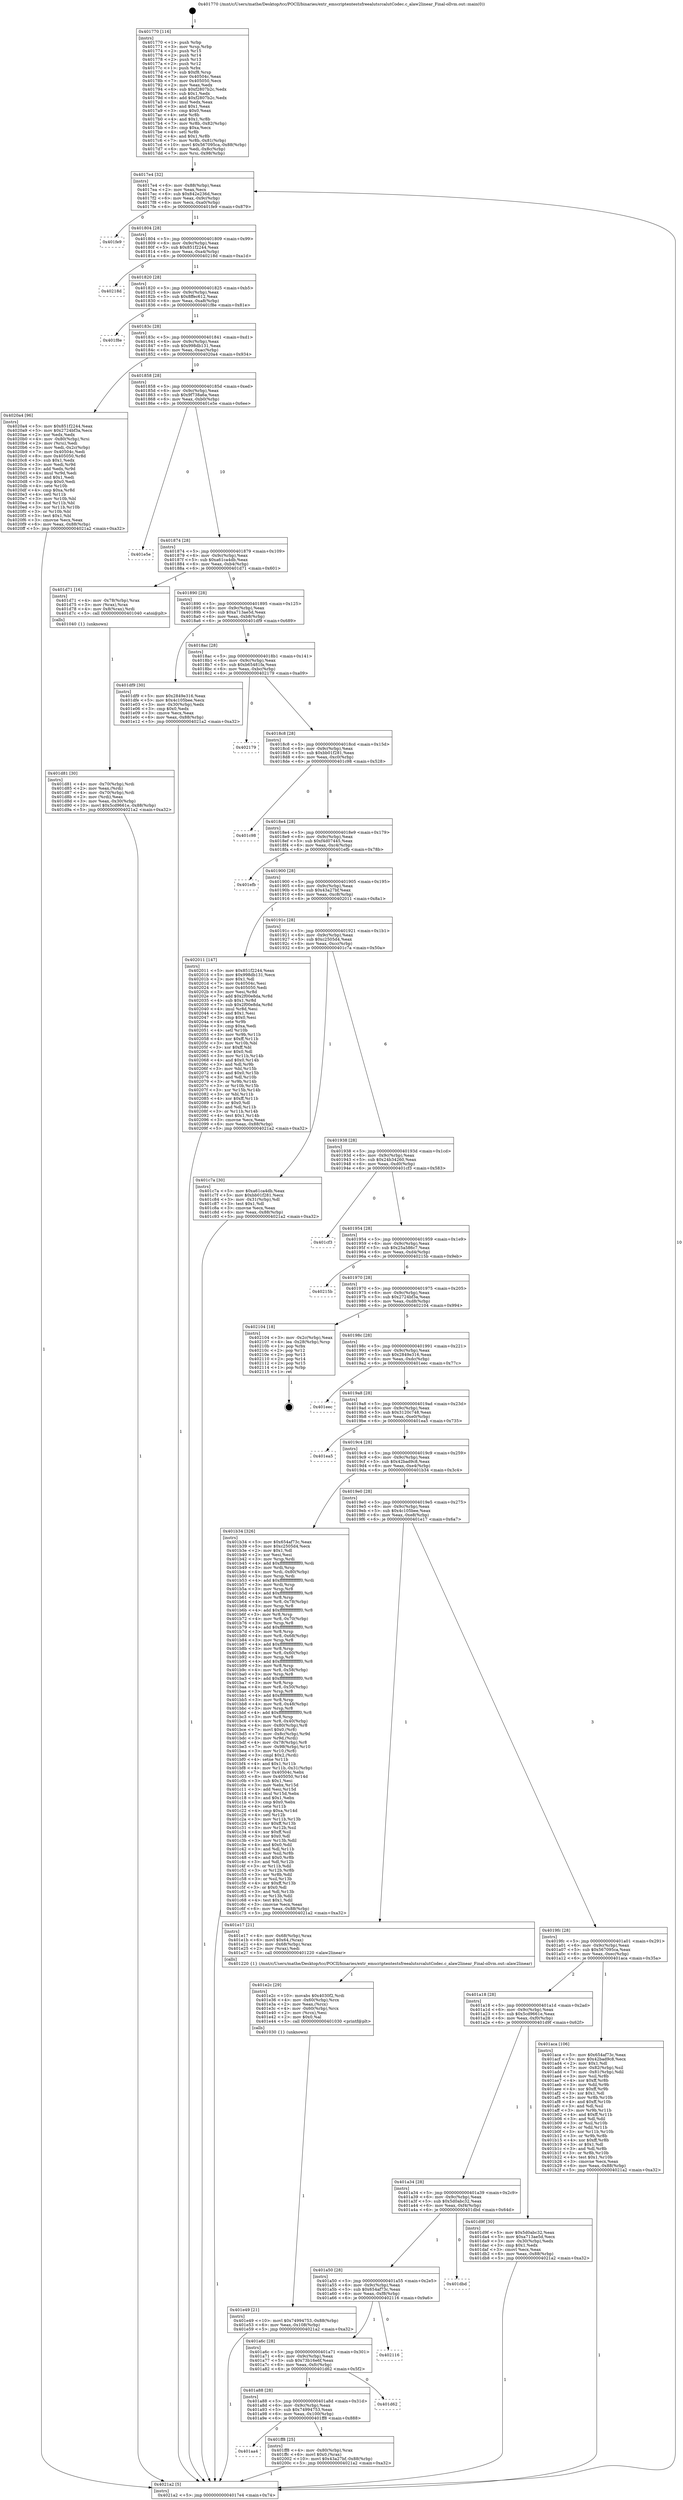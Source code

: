 digraph "0x401770" {
  label = "0x401770 (/mnt/c/Users/mathe/Desktop/tcc/POCII/binaries/extr_emscriptentestsfreealutsrcalutCodec.c_alaw2linear_Final-ollvm.out::main(0))"
  labelloc = "t"
  node[shape=record]

  Entry [label="",width=0.3,height=0.3,shape=circle,fillcolor=black,style=filled]
  "0x4017e4" [label="{
     0x4017e4 [32]\l
     | [instrs]\l
     &nbsp;&nbsp;0x4017e4 \<+6\>: mov -0x88(%rbp),%eax\l
     &nbsp;&nbsp;0x4017ea \<+2\>: mov %eax,%ecx\l
     &nbsp;&nbsp;0x4017ec \<+6\>: sub $0x842e236d,%ecx\l
     &nbsp;&nbsp;0x4017f2 \<+6\>: mov %eax,-0x9c(%rbp)\l
     &nbsp;&nbsp;0x4017f8 \<+6\>: mov %ecx,-0xa0(%rbp)\l
     &nbsp;&nbsp;0x4017fe \<+6\>: je 0000000000401fe9 \<main+0x879\>\l
  }"]
  "0x401fe9" [label="{
     0x401fe9\l
  }", style=dashed]
  "0x401804" [label="{
     0x401804 [28]\l
     | [instrs]\l
     &nbsp;&nbsp;0x401804 \<+5\>: jmp 0000000000401809 \<main+0x99\>\l
     &nbsp;&nbsp;0x401809 \<+6\>: mov -0x9c(%rbp),%eax\l
     &nbsp;&nbsp;0x40180f \<+5\>: sub $0x851f2244,%eax\l
     &nbsp;&nbsp;0x401814 \<+6\>: mov %eax,-0xa4(%rbp)\l
     &nbsp;&nbsp;0x40181a \<+6\>: je 000000000040218d \<main+0xa1d\>\l
  }"]
  Exit [label="",width=0.3,height=0.3,shape=circle,fillcolor=black,style=filled,peripheries=2]
  "0x40218d" [label="{
     0x40218d\l
  }", style=dashed]
  "0x401820" [label="{
     0x401820 [28]\l
     | [instrs]\l
     &nbsp;&nbsp;0x401820 \<+5\>: jmp 0000000000401825 \<main+0xb5\>\l
     &nbsp;&nbsp;0x401825 \<+6\>: mov -0x9c(%rbp),%eax\l
     &nbsp;&nbsp;0x40182b \<+5\>: sub $0x8ffec612,%eax\l
     &nbsp;&nbsp;0x401830 \<+6\>: mov %eax,-0xa8(%rbp)\l
     &nbsp;&nbsp;0x401836 \<+6\>: je 0000000000401f8e \<main+0x81e\>\l
  }"]
  "0x401aa4" [label="{
     0x401aa4\l
  }", style=dashed]
  "0x401f8e" [label="{
     0x401f8e\l
  }", style=dashed]
  "0x40183c" [label="{
     0x40183c [28]\l
     | [instrs]\l
     &nbsp;&nbsp;0x40183c \<+5\>: jmp 0000000000401841 \<main+0xd1\>\l
     &nbsp;&nbsp;0x401841 \<+6\>: mov -0x9c(%rbp),%eax\l
     &nbsp;&nbsp;0x401847 \<+5\>: sub $0x998db131,%eax\l
     &nbsp;&nbsp;0x40184c \<+6\>: mov %eax,-0xac(%rbp)\l
     &nbsp;&nbsp;0x401852 \<+6\>: je 00000000004020a4 \<main+0x934\>\l
  }"]
  "0x401ff8" [label="{
     0x401ff8 [25]\l
     | [instrs]\l
     &nbsp;&nbsp;0x401ff8 \<+4\>: mov -0x80(%rbp),%rax\l
     &nbsp;&nbsp;0x401ffc \<+6\>: movl $0x0,(%rax)\l
     &nbsp;&nbsp;0x402002 \<+10\>: movl $0x43a27bf,-0x88(%rbp)\l
     &nbsp;&nbsp;0x40200c \<+5\>: jmp 00000000004021a2 \<main+0xa32\>\l
  }"]
  "0x4020a4" [label="{
     0x4020a4 [96]\l
     | [instrs]\l
     &nbsp;&nbsp;0x4020a4 \<+5\>: mov $0x851f2244,%eax\l
     &nbsp;&nbsp;0x4020a9 \<+5\>: mov $0x2724bf3a,%ecx\l
     &nbsp;&nbsp;0x4020ae \<+2\>: xor %edx,%edx\l
     &nbsp;&nbsp;0x4020b0 \<+4\>: mov -0x80(%rbp),%rsi\l
     &nbsp;&nbsp;0x4020b4 \<+2\>: mov (%rsi),%edi\l
     &nbsp;&nbsp;0x4020b6 \<+3\>: mov %edi,-0x2c(%rbp)\l
     &nbsp;&nbsp;0x4020b9 \<+7\>: mov 0x40504c,%edi\l
     &nbsp;&nbsp;0x4020c0 \<+8\>: mov 0x405050,%r8d\l
     &nbsp;&nbsp;0x4020c8 \<+3\>: sub $0x1,%edx\l
     &nbsp;&nbsp;0x4020cb \<+3\>: mov %edi,%r9d\l
     &nbsp;&nbsp;0x4020ce \<+3\>: add %edx,%r9d\l
     &nbsp;&nbsp;0x4020d1 \<+4\>: imul %r9d,%edi\l
     &nbsp;&nbsp;0x4020d5 \<+3\>: and $0x1,%edi\l
     &nbsp;&nbsp;0x4020d8 \<+3\>: cmp $0x0,%edi\l
     &nbsp;&nbsp;0x4020db \<+4\>: sete %r10b\l
     &nbsp;&nbsp;0x4020df \<+4\>: cmp $0xa,%r8d\l
     &nbsp;&nbsp;0x4020e3 \<+4\>: setl %r11b\l
     &nbsp;&nbsp;0x4020e7 \<+3\>: mov %r10b,%bl\l
     &nbsp;&nbsp;0x4020ea \<+3\>: and %r11b,%bl\l
     &nbsp;&nbsp;0x4020ed \<+3\>: xor %r11b,%r10b\l
     &nbsp;&nbsp;0x4020f0 \<+3\>: or %r10b,%bl\l
     &nbsp;&nbsp;0x4020f3 \<+3\>: test $0x1,%bl\l
     &nbsp;&nbsp;0x4020f6 \<+3\>: cmovne %ecx,%eax\l
     &nbsp;&nbsp;0x4020f9 \<+6\>: mov %eax,-0x88(%rbp)\l
     &nbsp;&nbsp;0x4020ff \<+5\>: jmp 00000000004021a2 \<main+0xa32\>\l
  }"]
  "0x401858" [label="{
     0x401858 [28]\l
     | [instrs]\l
     &nbsp;&nbsp;0x401858 \<+5\>: jmp 000000000040185d \<main+0xed\>\l
     &nbsp;&nbsp;0x40185d \<+6\>: mov -0x9c(%rbp),%eax\l
     &nbsp;&nbsp;0x401863 \<+5\>: sub $0x9f738a6a,%eax\l
     &nbsp;&nbsp;0x401868 \<+6\>: mov %eax,-0xb0(%rbp)\l
     &nbsp;&nbsp;0x40186e \<+6\>: je 0000000000401e5e \<main+0x6ee\>\l
  }"]
  "0x401a88" [label="{
     0x401a88 [28]\l
     | [instrs]\l
     &nbsp;&nbsp;0x401a88 \<+5\>: jmp 0000000000401a8d \<main+0x31d\>\l
     &nbsp;&nbsp;0x401a8d \<+6\>: mov -0x9c(%rbp),%eax\l
     &nbsp;&nbsp;0x401a93 \<+5\>: sub $0x74994753,%eax\l
     &nbsp;&nbsp;0x401a98 \<+6\>: mov %eax,-0x100(%rbp)\l
     &nbsp;&nbsp;0x401a9e \<+6\>: je 0000000000401ff8 \<main+0x888\>\l
  }"]
  "0x401e5e" [label="{
     0x401e5e\l
  }", style=dashed]
  "0x401874" [label="{
     0x401874 [28]\l
     | [instrs]\l
     &nbsp;&nbsp;0x401874 \<+5\>: jmp 0000000000401879 \<main+0x109\>\l
     &nbsp;&nbsp;0x401879 \<+6\>: mov -0x9c(%rbp),%eax\l
     &nbsp;&nbsp;0x40187f \<+5\>: sub $0xa61ca4db,%eax\l
     &nbsp;&nbsp;0x401884 \<+6\>: mov %eax,-0xb4(%rbp)\l
     &nbsp;&nbsp;0x40188a \<+6\>: je 0000000000401d71 \<main+0x601\>\l
  }"]
  "0x401d62" [label="{
     0x401d62\l
  }", style=dashed]
  "0x401d71" [label="{
     0x401d71 [16]\l
     | [instrs]\l
     &nbsp;&nbsp;0x401d71 \<+4\>: mov -0x78(%rbp),%rax\l
     &nbsp;&nbsp;0x401d75 \<+3\>: mov (%rax),%rax\l
     &nbsp;&nbsp;0x401d78 \<+4\>: mov 0x8(%rax),%rdi\l
     &nbsp;&nbsp;0x401d7c \<+5\>: call 0000000000401040 \<atoi@plt\>\l
     | [calls]\l
     &nbsp;&nbsp;0x401040 \{1\} (unknown)\l
  }"]
  "0x401890" [label="{
     0x401890 [28]\l
     | [instrs]\l
     &nbsp;&nbsp;0x401890 \<+5\>: jmp 0000000000401895 \<main+0x125\>\l
     &nbsp;&nbsp;0x401895 \<+6\>: mov -0x9c(%rbp),%eax\l
     &nbsp;&nbsp;0x40189b \<+5\>: sub $0xa713ae5d,%eax\l
     &nbsp;&nbsp;0x4018a0 \<+6\>: mov %eax,-0xb8(%rbp)\l
     &nbsp;&nbsp;0x4018a6 \<+6\>: je 0000000000401df9 \<main+0x689\>\l
  }"]
  "0x401a6c" [label="{
     0x401a6c [28]\l
     | [instrs]\l
     &nbsp;&nbsp;0x401a6c \<+5\>: jmp 0000000000401a71 \<main+0x301\>\l
     &nbsp;&nbsp;0x401a71 \<+6\>: mov -0x9c(%rbp),%eax\l
     &nbsp;&nbsp;0x401a77 \<+5\>: sub $0x73b16e6f,%eax\l
     &nbsp;&nbsp;0x401a7c \<+6\>: mov %eax,-0xfc(%rbp)\l
     &nbsp;&nbsp;0x401a82 \<+6\>: je 0000000000401d62 \<main+0x5f2\>\l
  }"]
  "0x401df9" [label="{
     0x401df9 [30]\l
     | [instrs]\l
     &nbsp;&nbsp;0x401df9 \<+5\>: mov $0x2849e316,%eax\l
     &nbsp;&nbsp;0x401dfe \<+5\>: mov $0x4c105bee,%ecx\l
     &nbsp;&nbsp;0x401e03 \<+3\>: mov -0x30(%rbp),%edx\l
     &nbsp;&nbsp;0x401e06 \<+3\>: cmp $0x0,%edx\l
     &nbsp;&nbsp;0x401e09 \<+3\>: cmove %ecx,%eax\l
     &nbsp;&nbsp;0x401e0c \<+6\>: mov %eax,-0x88(%rbp)\l
     &nbsp;&nbsp;0x401e12 \<+5\>: jmp 00000000004021a2 \<main+0xa32\>\l
  }"]
  "0x4018ac" [label="{
     0x4018ac [28]\l
     | [instrs]\l
     &nbsp;&nbsp;0x4018ac \<+5\>: jmp 00000000004018b1 \<main+0x141\>\l
     &nbsp;&nbsp;0x4018b1 \<+6\>: mov -0x9c(%rbp),%eax\l
     &nbsp;&nbsp;0x4018b7 \<+5\>: sub $0xb65481fa,%eax\l
     &nbsp;&nbsp;0x4018bc \<+6\>: mov %eax,-0xbc(%rbp)\l
     &nbsp;&nbsp;0x4018c2 \<+6\>: je 0000000000402179 \<main+0xa09\>\l
  }"]
  "0x402116" [label="{
     0x402116\l
  }", style=dashed]
  "0x402179" [label="{
     0x402179\l
  }", style=dashed]
  "0x4018c8" [label="{
     0x4018c8 [28]\l
     | [instrs]\l
     &nbsp;&nbsp;0x4018c8 \<+5\>: jmp 00000000004018cd \<main+0x15d\>\l
     &nbsp;&nbsp;0x4018cd \<+6\>: mov -0x9c(%rbp),%eax\l
     &nbsp;&nbsp;0x4018d3 \<+5\>: sub $0xbb01f281,%eax\l
     &nbsp;&nbsp;0x4018d8 \<+6\>: mov %eax,-0xc0(%rbp)\l
     &nbsp;&nbsp;0x4018de \<+6\>: je 0000000000401c98 \<main+0x528\>\l
  }"]
  "0x401a50" [label="{
     0x401a50 [28]\l
     | [instrs]\l
     &nbsp;&nbsp;0x401a50 \<+5\>: jmp 0000000000401a55 \<main+0x2e5\>\l
     &nbsp;&nbsp;0x401a55 \<+6\>: mov -0x9c(%rbp),%eax\l
     &nbsp;&nbsp;0x401a5b \<+5\>: sub $0x654af73c,%eax\l
     &nbsp;&nbsp;0x401a60 \<+6\>: mov %eax,-0xf8(%rbp)\l
     &nbsp;&nbsp;0x401a66 \<+6\>: je 0000000000402116 \<main+0x9a6\>\l
  }"]
  "0x401c98" [label="{
     0x401c98\l
  }", style=dashed]
  "0x4018e4" [label="{
     0x4018e4 [28]\l
     | [instrs]\l
     &nbsp;&nbsp;0x4018e4 \<+5\>: jmp 00000000004018e9 \<main+0x179\>\l
     &nbsp;&nbsp;0x4018e9 \<+6\>: mov -0x9c(%rbp),%eax\l
     &nbsp;&nbsp;0x4018ef \<+5\>: sub $0xf4d07445,%eax\l
     &nbsp;&nbsp;0x4018f4 \<+6\>: mov %eax,-0xc4(%rbp)\l
     &nbsp;&nbsp;0x4018fa \<+6\>: je 0000000000401efb \<main+0x78b\>\l
  }"]
  "0x401dbd" [label="{
     0x401dbd\l
  }", style=dashed]
  "0x401efb" [label="{
     0x401efb\l
  }", style=dashed]
  "0x401900" [label="{
     0x401900 [28]\l
     | [instrs]\l
     &nbsp;&nbsp;0x401900 \<+5\>: jmp 0000000000401905 \<main+0x195\>\l
     &nbsp;&nbsp;0x401905 \<+6\>: mov -0x9c(%rbp),%eax\l
     &nbsp;&nbsp;0x40190b \<+5\>: sub $0x43a27bf,%eax\l
     &nbsp;&nbsp;0x401910 \<+6\>: mov %eax,-0xc8(%rbp)\l
     &nbsp;&nbsp;0x401916 \<+6\>: je 0000000000402011 \<main+0x8a1\>\l
  }"]
  "0x401e49" [label="{
     0x401e49 [21]\l
     | [instrs]\l
     &nbsp;&nbsp;0x401e49 \<+10\>: movl $0x74994753,-0x88(%rbp)\l
     &nbsp;&nbsp;0x401e53 \<+6\>: mov %eax,-0x108(%rbp)\l
     &nbsp;&nbsp;0x401e59 \<+5\>: jmp 00000000004021a2 \<main+0xa32\>\l
  }"]
  "0x402011" [label="{
     0x402011 [147]\l
     | [instrs]\l
     &nbsp;&nbsp;0x402011 \<+5\>: mov $0x851f2244,%eax\l
     &nbsp;&nbsp;0x402016 \<+5\>: mov $0x998db131,%ecx\l
     &nbsp;&nbsp;0x40201b \<+2\>: mov $0x1,%dl\l
     &nbsp;&nbsp;0x40201d \<+7\>: mov 0x40504c,%esi\l
     &nbsp;&nbsp;0x402024 \<+7\>: mov 0x405050,%edi\l
     &nbsp;&nbsp;0x40202b \<+3\>: mov %esi,%r8d\l
     &nbsp;&nbsp;0x40202e \<+7\>: add $0x2f00e8da,%r8d\l
     &nbsp;&nbsp;0x402035 \<+4\>: sub $0x1,%r8d\l
     &nbsp;&nbsp;0x402039 \<+7\>: sub $0x2f00e8da,%r8d\l
     &nbsp;&nbsp;0x402040 \<+4\>: imul %r8d,%esi\l
     &nbsp;&nbsp;0x402044 \<+3\>: and $0x1,%esi\l
     &nbsp;&nbsp;0x402047 \<+3\>: cmp $0x0,%esi\l
     &nbsp;&nbsp;0x40204a \<+4\>: sete %r9b\l
     &nbsp;&nbsp;0x40204e \<+3\>: cmp $0xa,%edi\l
     &nbsp;&nbsp;0x402051 \<+4\>: setl %r10b\l
     &nbsp;&nbsp;0x402055 \<+3\>: mov %r9b,%r11b\l
     &nbsp;&nbsp;0x402058 \<+4\>: xor $0xff,%r11b\l
     &nbsp;&nbsp;0x40205c \<+3\>: mov %r10b,%bl\l
     &nbsp;&nbsp;0x40205f \<+3\>: xor $0xff,%bl\l
     &nbsp;&nbsp;0x402062 \<+3\>: xor $0x0,%dl\l
     &nbsp;&nbsp;0x402065 \<+3\>: mov %r11b,%r14b\l
     &nbsp;&nbsp;0x402068 \<+4\>: and $0x0,%r14b\l
     &nbsp;&nbsp;0x40206c \<+3\>: and %dl,%r9b\l
     &nbsp;&nbsp;0x40206f \<+3\>: mov %bl,%r15b\l
     &nbsp;&nbsp;0x402072 \<+4\>: and $0x0,%r15b\l
     &nbsp;&nbsp;0x402076 \<+3\>: and %dl,%r10b\l
     &nbsp;&nbsp;0x402079 \<+3\>: or %r9b,%r14b\l
     &nbsp;&nbsp;0x40207c \<+3\>: or %r10b,%r15b\l
     &nbsp;&nbsp;0x40207f \<+3\>: xor %r15b,%r14b\l
     &nbsp;&nbsp;0x402082 \<+3\>: or %bl,%r11b\l
     &nbsp;&nbsp;0x402085 \<+4\>: xor $0xff,%r11b\l
     &nbsp;&nbsp;0x402089 \<+3\>: or $0x0,%dl\l
     &nbsp;&nbsp;0x40208c \<+3\>: and %dl,%r11b\l
     &nbsp;&nbsp;0x40208f \<+3\>: or %r11b,%r14b\l
     &nbsp;&nbsp;0x402092 \<+4\>: test $0x1,%r14b\l
     &nbsp;&nbsp;0x402096 \<+3\>: cmovne %ecx,%eax\l
     &nbsp;&nbsp;0x402099 \<+6\>: mov %eax,-0x88(%rbp)\l
     &nbsp;&nbsp;0x40209f \<+5\>: jmp 00000000004021a2 \<main+0xa32\>\l
  }"]
  "0x40191c" [label="{
     0x40191c [28]\l
     | [instrs]\l
     &nbsp;&nbsp;0x40191c \<+5\>: jmp 0000000000401921 \<main+0x1b1\>\l
     &nbsp;&nbsp;0x401921 \<+6\>: mov -0x9c(%rbp),%eax\l
     &nbsp;&nbsp;0x401927 \<+5\>: sub $0xc2505d4,%eax\l
     &nbsp;&nbsp;0x40192c \<+6\>: mov %eax,-0xcc(%rbp)\l
     &nbsp;&nbsp;0x401932 \<+6\>: je 0000000000401c7a \<main+0x50a\>\l
  }"]
  "0x401e2c" [label="{
     0x401e2c [29]\l
     | [instrs]\l
     &nbsp;&nbsp;0x401e2c \<+10\>: movabs $0x4030f2,%rdi\l
     &nbsp;&nbsp;0x401e36 \<+4\>: mov -0x60(%rbp),%rcx\l
     &nbsp;&nbsp;0x401e3a \<+2\>: mov %eax,(%rcx)\l
     &nbsp;&nbsp;0x401e3c \<+4\>: mov -0x60(%rbp),%rcx\l
     &nbsp;&nbsp;0x401e40 \<+2\>: mov (%rcx),%esi\l
     &nbsp;&nbsp;0x401e42 \<+2\>: mov $0x0,%al\l
     &nbsp;&nbsp;0x401e44 \<+5\>: call 0000000000401030 \<printf@plt\>\l
     | [calls]\l
     &nbsp;&nbsp;0x401030 \{1\} (unknown)\l
  }"]
  "0x401c7a" [label="{
     0x401c7a [30]\l
     | [instrs]\l
     &nbsp;&nbsp;0x401c7a \<+5\>: mov $0xa61ca4db,%eax\l
     &nbsp;&nbsp;0x401c7f \<+5\>: mov $0xbb01f281,%ecx\l
     &nbsp;&nbsp;0x401c84 \<+3\>: mov -0x31(%rbp),%dl\l
     &nbsp;&nbsp;0x401c87 \<+3\>: test $0x1,%dl\l
     &nbsp;&nbsp;0x401c8a \<+3\>: cmovne %ecx,%eax\l
     &nbsp;&nbsp;0x401c8d \<+6\>: mov %eax,-0x88(%rbp)\l
     &nbsp;&nbsp;0x401c93 \<+5\>: jmp 00000000004021a2 \<main+0xa32\>\l
  }"]
  "0x401938" [label="{
     0x401938 [28]\l
     | [instrs]\l
     &nbsp;&nbsp;0x401938 \<+5\>: jmp 000000000040193d \<main+0x1cd\>\l
     &nbsp;&nbsp;0x40193d \<+6\>: mov -0x9c(%rbp),%eax\l
     &nbsp;&nbsp;0x401943 \<+5\>: sub $0x24b34260,%eax\l
     &nbsp;&nbsp;0x401948 \<+6\>: mov %eax,-0xd0(%rbp)\l
     &nbsp;&nbsp;0x40194e \<+6\>: je 0000000000401cf3 \<main+0x583\>\l
  }"]
  "0x401a34" [label="{
     0x401a34 [28]\l
     | [instrs]\l
     &nbsp;&nbsp;0x401a34 \<+5\>: jmp 0000000000401a39 \<main+0x2c9\>\l
     &nbsp;&nbsp;0x401a39 \<+6\>: mov -0x9c(%rbp),%eax\l
     &nbsp;&nbsp;0x401a3f \<+5\>: sub $0x5d0abc32,%eax\l
     &nbsp;&nbsp;0x401a44 \<+6\>: mov %eax,-0xf4(%rbp)\l
     &nbsp;&nbsp;0x401a4a \<+6\>: je 0000000000401dbd \<main+0x64d\>\l
  }"]
  "0x401cf3" [label="{
     0x401cf3\l
  }", style=dashed]
  "0x401954" [label="{
     0x401954 [28]\l
     | [instrs]\l
     &nbsp;&nbsp;0x401954 \<+5\>: jmp 0000000000401959 \<main+0x1e9\>\l
     &nbsp;&nbsp;0x401959 \<+6\>: mov -0x9c(%rbp),%eax\l
     &nbsp;&nbsp;0x40195f \<+5\>: sub $0x25a586c7,%eax\l
     &nbsp;&nbsp;0x401964 \<+6\>: mov %eax,-0xd4(%rbp)\l
     &nbsp;&nbsp;0x40196a \<+6\>: je 000000000040215b \<main+0x9eb\>\l
  }"]
  "0x401d9f" [label="{
     0x401d9f [30]\l
     | [instrs]\l
     &nbsp;&nbsp;0x401d9f \<+5\>: mov $0x5d0abc32,%eax\l
     &nbsp;&nbsp;0x401da4 \<+5\>: mov $0xa713ae5d,%ecx\l
     &nbsp;&nbsp;0x401da9 \<+3\>: mov -0x30(%rbp),%edx\l
     &nbsp;&nbsp;0x401dac \<+3\>: cmp $0x1,%edx\l
     &nbsp;&nbsp;0x401daf \<+3\>: cmovl %ecx,%eax\l
     &nbsp;&nbsp;0x401db2 \<+6\>: mov %eax,-0x88(%rbp)\l
     &nbsp;&nbsp;0x401db8 \<+5\>: jmp 00000000004021a2 \<main+0xa32\>\l
  }"]
  "0x40215b" [label="{
     0x40215b\l
  }", style=dashed]
  "0x401970" [label="{
     0x401970 [28]\l
     | [instrs]\l
     &nbsp;&nbsp;0x401970 \<+5\>: jmp 0000000000401975 \<main+0x205\>\l
     &nbsp;&nbsp;0x401975 \<+6\>: mov -0x9c(%rbp),%eax\l
     &nbsp;&nbsp;0x40197b \<+5\>: sub $0x2724bf3a,%eax\l
     &nbsp;&nbsp;0x401980 \<+6\>: mov %eax,-0xd8(%rbp)\l
     &nbsp;&nbsp;0x401986 \<+6\>: je 0000000000402104 \<main+0x994\>\l
  }"]
  "0x401d81" [label="{
     0x401d81 [30]\l
     | [instrs]\l
     &nbsp;&nbsp;0x401d81 \<+4\>: mov -0x70(%rbp),%rdi\l
     &nbsp;&nbsp;0x401d85 \<+2\>: mov %eax,(%rdi)\l
     &nbsp;&nbsp;0x401d87 \<+4\>: mov -0x70(%rbp),%rdi\l
     &nbsp;&nbsp;0x401d8b \<+2\>: mov (%rdi),%eax\l
     &nbsp;&nbsp;0x401d8d \<+3\>: mov %eax,-0x30(%rbp)\l
     &nbsp;&nbsp;0x401d90 \<+10\>: movl $0x5cd9661e,-0x88(%rbp)\l
     &nbsp;&nbsp;0x401d9a \<+5\>: jmp 00000000004021a2 \<main+0xa32\>\l
  }"]
  "0x402104" [label="{
     0x402104 [18]\l
     | [instrs]\l
     &nbsp;&nbsp;0x402104 \<+3\>: mov -0x2c(%rbp),%eax\l
     &nbsp;&nbsp;0x402107 \<+4\>: lea -0x28(%rbp),%rsp\l
     &nbsp;&nbsp;0x40210b \<+1\>: pop %rbx\l
     &nbsp;&nbsp;0x40210c \<+2\>: pop %r12\l
     &nbsp;&nbsp;0x40210e \<+2\>: pop %r13\l
     &nbsp;&nbsp;0x402110 \<+2\>: pop %r14\l
     &nbsp;&nbsp;0x402112 \<+2\>: pop %r15\l
     &nbsp;&nbsp;0x402114 \<+1\>: pop %rbp\l
     &nbsp;&nbsp;0x402115 \<+1\>: ret\l
  }"]
  "0x40198c" [label="{
     0x40198c [28]\l
     | [instrs]\l
     &nbsp;&nbsp;0x40198c \<+5\>: jmp 0000000000401991 \<main+0x221\>\l
     &nbsp;&nbsp;0x401991 \<+6\>: mov -0x9c(%rbp),%eax\l
     &nbsp;&nbsp;0x401997 \<+5\>: sub $0x2849e316,%eax\l
     &nbsp;&nbsp;0x40199c \<+6\>: mov %eax,-0xdc(%rbp)\l
     &nbsp;&nbsp;0x4019a2 \<+6\>: je 0000000000401eec \<main+0x77c\>\l
  }"]
  "0x401770" [label="{
     0x401770 [116]\l
     | [instrs]\l
     &nbsp;&nbsp;0x401770 \<+1\>: push %rbp\l
     &nbsp;&nbsp;0x401771 \<+3\>: mov %rsp,%rbp\l
     &nbsp;&nbsp;0x401774 \<+2\>: push %r15\l
     &nbsp;&nbsp;0x401776 \<+2\>: push %r14\l
     &nbsp;&nbsp;0x401778 \<+2\>: push %r13\l
     &nbsp;&nbsp;0x40177a \<+2\>: push %r12\l
     &nbsp;&nbsp;0x40177c \<+1\>: push %rbx\l
     &nbsp;&nbsp;0x40177d \<+7\>: sub $0xf8,%rsp\l
     &nbsp;&nbsp;0x401784 \<+7\>: mov 0x40504c,%eax\l
     &nbsp;&nbsp;0x40178b \<+7\>: mov 0x405050,%ecx\l
     &nbsp;&nbsp;0x401792 \<+2\>: mov %eax,%edx\l
     &nbsp;&nbsp;0x401794 \<+6\>: sub $0xf2807b2c,%edx\l
     &nbsp;&nbsp;0x40179a \<+3\>: sub $0x1,%edx\l
     &nbsp;&nbsp;0x40179d \<+6\>: add $0xf2807b2c,%edx\l
     &nbsp;&nbsp;0x4017a3 \<+3\>: imul %edx,%eax\l
     &nbsp;&nbsp;0x4017a6 \<+3\>: and $0x1,%eax\l
     &nbsp;&nbsp;0x4017a9 \<+3\>: cmp $0x0,%eax\l
     &nbsp;&nbsp;0x4017ac \<+4\>: sete %r8b\l
     &nbsp;&nbsp;0x4017b0 \<+4\>: and $0x1,%r8b\l
     &nbsp;&nbsp;0x4017b4 \<+7\>: mov %r8b,-0x82(%rbp)\l
     &nbsp;&nbsp;0x4017bb \<+3\>: cmp $0xa,%ecx\l
     &nbsp;&nbsp;0x4017be \<+4\>: setl %r8b\l
     &nbsp;&nbsp;0x4017c2 \<+4\>: and $0x1,%r8b\l
     &nbsp;&nbsp;0x4017c6 \<+7\>: mov %r8b,-0x81(%rbp)\l
     &nbsp;&nbsp;0x4017cd \<+10\>: movl $0x567095ca,-0x88(%rbp)\l
     &nbsp;&nbsp;0x4017d7 \<+6\>: mov %edi,-0x8c(%rbp)\l
     &nbsp;&nbsp;0x4017dd \<+7\>: mov %rsi,-0x98(%rbp)\l
  }"]
  "0x401eec" [label="{
     0x401eec\l
  }", style=dashed]
  "0x4019a8" [label="{
     0x4019a8 [28]\l
     | [instrs]\l
     &nbsp;&nbsp;0x4019a8 \<+5\>: jmp 00000000004019ad \<main+0x23d\>\l
     &nbsp;&nbsp;0x4019ad \<+6\>: mov -0x9c(%rbp),%eax\l
     &nbsp;&nbsp;0x4019b3 \<+5\>: sub $0x3120c748,%eax\l
     &nbsp;&nbsp;0x4019b8 \<+6\>: mov %eax,-0xe0(%rbp)\l
     &nbsp;&nbsp;0x4019be \<+6\>: je 0000000000401ea5 \<main+0x735\>\l
  }"]
  "0x4021a2" [label="{
     0x4021a2 [5]\l
     | [instrs]\l
     &nbsp;&nbsp;0x4021a2 \<+5\>: jmp 00000000004017e4 \<main+0x74\>\l
  }"]
  "0x401ea5" [label="{
     0x401ea5\l
  }", style=dashed]
  "0x4019c4" [label="{
     0x4019c4 [28]\l
     | [instrs]\l
     &nbsp;&nbsp;0x4019c4 \<+5\>: jmp 00000000004019c9 \<main+0x259\>\l
     &nbsp;&nbsp;0x4019c9 \<+6\>: mov -0x9c(%rbp),%eax\l
     &nbsp;&nbsp;0x4019cf \<+5\>: sub $0x42bad9c8,%eax\l
     &nbsp;&nbsp;0x4019d4 \<+6\>: mov %eax,-0xe4(%rbp)\l
     &nbsp;&nbsp;0x4019da \<+6\>: je 0000000000401b34 \<main+0x3c4\>\l
  }"]
  "0x401a18" [label="{
     0x401a18 [28]\l
     | [instrs]\l
     &nbsp;&nbsp;0x401a18 \<+5\>: jmp 0000000000401a1d \<main+0x2ad\>\l
     &nbsp;&nbsp;0x401a1d \<+6\>: mov -0x9c(%rbp),%eax\l
     &nbsp;&nbsp;0x401a23 \<+5\>: sub $0x5cd9661e,%eax\l
     &nbsp;&nbsp;0x401a28 \<+6\>: mov %eax,-0xf0(%rbp)\l
     &nbsp;&nbsp;0x401a2e \<+6\>: je 0000000000401d9f \<main+0x62f\>\l
  }"]
  "0x401b34" [label="{
     0x401b34 [326]\l
     | [instrs]\l
     &nbsp;&nbsp;0x401b34 \<+5\>: mov $0x654af73c,%eax\l
     &nbsp;&nbsp;0x401b39 \<+5\>: mov $0xc2505d4,%ecx\l
     &nbsp;&nbsp;0x401b3e \<+2\>: mov $0x1,%dl\l
     &nbsp;&nbsp;0x401b40 \<+2\>: xor %esi,%esi\l
     &nbsp;&nbsp;0x401b42 \<+3\>: mov %rsp,%rdi\l
     &nbsp;&nbsp;0x401b45 \<+4\>: add $0xfffffffffffffff0,%rdi\l
     &nbsp;&nbsp;0x401b49 \<+3\>: mov %rdi,%rsp\l
     &nbsp;&nbsp;0x401b4c \<+4\>: mov %rdi,-0x80(%rbp)\l
     &nbsp;&nbsp;0x401b50 \<+3\>: mov %rsp,%rdi\l
     &nbsp;&nbsp;0x401b53 \<+4\>: add $0xfffffffffffffff0,%rdi\l
     &nbsp;&nbsp;0x401b57 \<+3\>: mov %rdi,%rsp\l
     &nbsp;&nbsp;0x401b5a \<+3\>: mov %rsp,%r8\l
     &nbsp;&nbsp;0x401b5d \<+4\>: add $0xfffffffffffffff0,%r8\l
     &nbsp;&nbsp;0x401b61 \<+3\>: mov %r8,%rsp\l
     &nbsp;&nbsp;0x401b64 \<+4\>: mov %r8,-0x78(%rbp)\l
     &nbsp;&nbsp;0x401b68 \<+3\>: mov %rsp,%r8\l
     &nbsp;&nbsp;0x401b6b \<+4\>: add $0xfffffffffffffff0,%r8\l
     &nbsp;&nbsp;0x401b6f \<+3\>: mov %r8,%rsp\l
     &nbsp;&nbsp;0x401b72 \<+4\>: mov %r8,-0x70(%rbp)\l
     &nbsp;&nbsp;0x401b76 \<+3\>: mov %rsp,%r8\l
     &nbsp;&nbsp;0x401b79 \<+4\>: add $0xfffffffffffffff0,%r8\l
     &nbsp;&nbsp;0x401b7d \<+3\>: mov %r8,%rsp\l
     &nbsp;&nbsp;0x401b80 \<+4\>: mov %r8,-0x68(%rbp)\l
     &nbsp;&nbsp;0x401b84 \<+3\>: mov %rsp,%r8\l
     &nbsp;&nbsp;0x401b87 \<+4\>: add $0xfffffffffffffff0,%r8\l
     &nbsp;&nbsp;0x401b8b \<+3\>: mov %r8,%rsp\l
     &nbsp;&nbsp;0x401b8e \<+4\>: mov %r8,-0x60(%rbp)\l
     &nbsp;&nbsp;0x401b92 \<+3\>: mov %rsp,%r8\l
     &nbsp;&nbsp;0x401b95 \<+4\>: add $0xfffffffffffffff0,%r8\l
     &nbsp;&nbsp;0x401b99 \<+3\>: mov %r8,%rsp\l
     &nbsp;&nbsp;0x401b9c \<+4\>: mov %r8,-0x58(%rbp)\l
     &nbsp;&nbsp;0x401ba0 \<+3\>: mov %rsp,%r8\l
     &nbsp;&nbsp;0x401ba3 \<+4\>: add $0xfffffffffffffff0,%r8\l
     &nbsp;&nbsp;0x401ba7 \<+3\>: mov %r8,%rsp\l
     &nbsp;&nbsp;0x401baa \<+4\>: mov %r8,-0x50(%rbp)\l
     &nbsp;&nbsp;0x401bae \<+3\>: mov %rsp,%r8\l
     &nbsp;&nbsp;0x401bb1 \<+4\>: add $0xfffffffffffffff0,%r8\l
     &nbsp;&nbsp;0x401bb5 \<+3\>: mov %r8,%rsp\l
     &nbsp;&nbsp;0x401bb8 \<+4\>: mov %r8,-0x48(%rbp)\l
     &nbsp;&nbsp;0x401bbc \<+3\>: mov %rsp,%r8\l
     &nbsp;&nbsp;0x401bbf \<+4\>: add $0xfffffffffffffff0,%r8\l
     &nbsp;&nbsp;0x401bc3 \<+3\>: mov %r8,%rsp\l
     &nbsp;&nbsp;0x401bc6 \<+4\>: mov %r8,-0x40(%rbp)\l
     &nbsp;&nbsp;0x401bca \<+4\>: mov -0x80(%rbp),%r8\l
     &nbsp;&nbsp;0x401bce \<+7\>: movl $0x0,(%r8)\l
     &nbsp;&nbsp;0x401bd5 \<+7\>: mov -0x8c(%rbp),%r9d\l
     &nbsp;&nbsp;0x401bdc \<+3\>: mov %r9d,(%rdi)\l
     &nbsp;&nbsp;0x401bdf \<+4\>: mov -0x78(%rbp),%r8\l
     &nbsp;&nbsp;0x401be3 \<+7\>: mov -0x98(%rbp),%r10\l
     &nbsp;&nbsp;0x401bea \<+3\>: mov %r10,(%r8)\l
     &nbsp;&nbsp;0x401bed \<+3\>: cmpl $0x2,(%rdi)\l
     &nbsp;&nbsp;0x401bf0 \<+4\>: setne %r11b\l
     &nbsp;&nbsp;0x401bf4 \<+4\>: and $0x1,%r11b\l
     &nbsp;&nbsp;0x401bf8 \<+4\>: mov %r11b,-0x31(%rbp)\l
     &nbsp;&nbsp;0x401bfc \<+7\>: mov 0x40504c,%ebx\l
     &nbsp;&nbsp;0x401c03 \<+8\>: mov 0x405050,%r14d\l
     &nbsp;&nbsp;0x401c0b \<+3\>: sub $0x1,%esi\l
     &nbsp;&nbsp;0x401c0e \<+3\>: mov %ebx,%r15d\l
     &nbsp;&nbsp;0x401c11 \<+3\>: add %esi,%r15d\l
     &nbsp;&nbsp;0x401c14 \<+4\>: imul %r15d,%ebx\l
     &nbsp;&nbsp;0x401c18 \<+3\>: and $0x1,%ebx\l
     &nbsp;&nbsp;0x401c1b \<+3\>: cmp $0x0,%ebx\l
     &nbsp;&nbsp;0x401c1e \<+4\>: sete %r11b\l
     &nbsp;&nbsp;0x401c22 \<+4\>: cmp $0xa,%r14d\l
     &nbsp;&nbsp;0x401c26 \<+4\>: setl %r12b\l
     &nbsp;&nbsp;0x401c2a \<+3\>: mov %r11b,%r13b\l
     &nbsp;&nbsp;0x401c2d \<+4\>: xor $0xff,%r13b\l
     &nbsp;&nbsp;0x401c31 \<+3\>: mov %r12b,%sil\l
     &nbsp;&nbsp;0x401c34 \<+4\>: xor $0xff,%sil\l
     &nbsp;&nbsp;0x401c38 \<+3\>: xor $0x0,%dl\l
     &nbsp;&nbsp;0x401c3b \<+3\>: mov %r13b,%dil\l
     &nbsp;&nbsp;0x401c3e \<+4\>: and $0x0,%dil\l
     &nbsp;&nbsp;0x401c42 \<+3\>: and %dl,%r11b\l
     &nbsp;&nbsp;0x401c45 \<+3\>: mov %sil,%r8b\l
     &nbsp;&nbsp;0x401c48 \<+4\>: and $0x0,%r8b\l
     &nbsp;&nbsp;0x401c4c \<+3\>: and %dl,%r12b\l
     &nbsp;&nbsp;0x401c4f \<+3\>: or %r11b,%dil\l
     &nbsp;&nbsp;0x401c52 \<+3\>: or %r12b,%r8b\l
     &nbsp;&nbsp;0x401c55 \<+3\>: xor %r8b,%dil\l
     &nbsp;&nbsp;0x401c58 \<+3\>: or %sil,%r13b\l
     &nbsp;&nbsp;0x401c5b \<+4\>: xor $0xff,%r13b\l
     &nbsp;&nbsp;0x401c5f \<+3\>: or $0x0,%dl\l
     &nbsp;&nbsp;0x401c62 \<+3\>: and %dl,%r13b\l
     &nbsp;&nbsp;0x401c65 \<+3\>: or %r13b,%dil\l
     &nbsp;&nbsp;0x401c68 \<+4\>: test $0x1,%dil\l
     &nbsp;&nbsp;0x401c6c \<+3\>: cmovne %ecx,%eax\l
     &nbsp;&nbsp;0x401c6f \<+6\>: mov %eax,-0x88(%rbp)\l
     &nbsp;&nbsp;0x401c75 \<+5\>: jmp 00000000004021a2 \<main+0xa32\>\l
  }"]
  "0x4019e0" [label="{
     0x4019e0 [28]\l
     | [instrs]\l
     &nbsp;&nbsp;0x4019e0 \<+5\>: jmp 00000000004019e5 \<main+0x275\>\l
     &nbsp;&nbsp;0x4019e5 \<+6\>: mov -0x9c(%rbp),%eax\l
     &nbsp;&nbsp;0x4019eb \<+5\>: sub $0x4c105bee,%eax\l
     &nbsp;&nbsp;0x4019f0 \<+6\>: mov %eax,-0xe8(%rbp)\l
     &nbsp;&nbsp;0x4019f6 \<+6\>: je 0000000000401e17 \<main+0x6a7\>\l
  }"]
  "0x401aca" [label="{
     0x401aca [106]\l
     | [instrs]\l
     &nbsp;&nbsp;0x401aca \<+5\>: mov $0x654af73c,%eax\l
     &nbsp;&nbsp;0x401acf \<+5\>: mov $0x42bad9c8,%ecx\l
     &nbsp;&nbsp;0x401ad4 \<+2\>: mov $0x1,%dl\l
     &nbsp;&nbsp;0x401ad6 \<+7\>: mov -0x82(%rbp),%sil\l
     &nbsp;&nbsp;0x401add \<+7\>: mov -0x81(%rbp),%dil\l
     &nbsp;&nbsp;0x401ae4 \<+3\>: mov %sil,%r8b\l
     &nbsp;&nbsp;0x401ae7 \<+4\>: xor $0xff,%r8b\l
     &nbsp;&nbsp;0x401aeb \<+3\>: mov %dil,%r9b\l
     &nbsp;&nbsp;0x401aee \<+4\>: xor $0xff,%r9b\l
     &nbsp;&nbsp;0x401af2 \<+3\>: xor $0x1,%dl\l
     &nbsp;&nbsp;0x401af5 \<+3\>: mov %r8b,%r10b\l
     &nbsp;&nbsp;0x401af8 \<+4\>: and $0xff,%r10b\l
     &nbsp;&nbsp;0x401afc \<+3\>: and %dl,%sil\l
     &nbsp;&nbsp;0x401aff \<+3\>: mov %r9b,%r11b\l
     &nbsp;&nbsp;0x401b02 \<+4\>: and $0xff,%r11b\l
     &nbsp;&nbsp;0x401b06 \<+3\>: and %dl,%dil\l
     &nbsp;&nbsp;0x401b09 \<+3\>: or %sil,%r10b\l
     &nbsp;&nbsp;0x401b0c \<+3\>: or %dil,%r11b\l
     &nbsp;&nbsp;0x401b0f \<+3\>: xor %r11b,%r10b\l
     &nbsp;&nbsp;0x401b12 \<+3\>: or %r9b,%r8b\l
     &nbsp;&nbsp;0x401b15 \<+4\>: xor $0xff,%r8b\l
     &nbsp;&nbsp;0x401b19 \<+3\>: or $0x1,%dl\l
     &nbsp;&nbsp;0x401b1c \<+3\>: and %dl,%r8b\l
     &nbsp;&nbsp;0x401b1f \<+3\>: or %r8b,%r10b\l
     &nbsp;&nbsp;0x401b22 \<+4\>: test $0x1,%r10b\l
     &nbsp;&nbsp;0x401b26 \<+3\>: cmovne %ecx,%eax\l
     &nbsp;&nbsp;0x401b29 \<+6\>: mov %eax,-0x88(%rbp)\l
     &nbsp;&nbsp;0x401b2f \<+5\>: jmp 00000000004021a2 \<main+0xa32\>\l
  }"]
  "0x401e17" [label="{
     0x401e17 [21]\l
     | [instrs]\l
     &nbsp;&nbsp;0x401e17 \<+4\>: mov -0x68(%rbp),%rax\l
     &nbsp;&nbsp;0x401e1b \<+6\>: movl $0x64,(%rax)\l
     &nbsp;&nbsp;0x401e21 \<+4\>: mov -0x68(%rbp),%rax\l
     &nbsp;&nbsp;0x401e25 \<+2\>: mov (%rax),%edi\l
     &nbsp;&nbsp;0x401e27 \<+5\>: call 0000000000401220 \<alaw2linear\>\l
     | [calls]\l
     &nbsp;&nbsp;0x401220 \{1\} (/mnt/c/Users/mathe/Desktop/tcc/POCII/binaries/extr_emscriptentestsfreealutsrcalutCodec.c_alaw2linear_Final-ollvm.out::alaw2linear)\l
  }"]
  "0x4019fc" [label="{
     0x4019fc [28]\l
     | [instrs]\l
     &nbsp;&nbsp;0x4019fc \<+5\>: jmp 0000000000401a01 \<main+0x291\>\l
     &nbsp;&nbsp;0x401a01 \<+6\>: mov -0x9c(%rbp),%eax\l
     &nbsp;&nbsp;0x401a07 \<+5\>: sub $0x567095ca,%eax\l
     &nbsp;&nbsp;0x401a0c \<+6\>: mov %eax,-0xec(%rbp)\l
     &nbsp;&nbsp;0x401a12 \<+6\>: je 0000000000401aca \<main+0x35a\>\l
  }"]
  Entry -> "0x401770" [label=" 1"]
  "0x4017e4" -> "0x401fe9" [label=" 0"]
  "0x4017e4" -> "0x401804" [label=" 11"]
  "0x402104" -> Exit [label=" 1"]
  "0x401804" -> "0x40218d" [label=" 0"]
  "0x401804" -> "0x401820" [label=" 11"]
  "0x4020a4" -> "0x4021a2" [label=" 1"]
  "0x401820" -> "0x401f8e" [label=" 0"]
  "0x401820" -> "0x40183c" [label=" 11"]
  "0x402011" -> "0x4021a2" [label=" 1"]
  "0x40183c" -> "0x4020a4" [label=" 1"]
  "0x40183c" -> "0x401858" [label=" 10"]
  "0x401ff8" -> "0x4021a2" [label=" 1"]
  "0x401858" -> "0x401e5e" [label=" 0"]
  "0x401858" -> "0x401874" [label=" 10"]
  "0x401a88" -> "0x401ff8" [label=" 1"]
  "0x401874" -> "0x401d71" [label=" 1"]
  "0x401874" -> "0x401890" [label=" 9"]
  "0x401a88" -> "0x401aa4" [label=" 0"]
  "0x401890" -> "0x401df9" [label=" 1"]
  "0x401890" -> "0x4018ac" [label=" 8"]
  "0x401a6c" -> "0x401d62" [label=" 0"]
  "0x4018ac" -> "0x402179" [label=" 0"]
  "0x4018ac" -> "0x4018c8" [label=" 8"]
  "0x401a6c" -> "0x401a88" [label=" 1"]
  "0x4018c8" -> "0x401c98" [label=" 0"]
  "0x4018c8" -> "0x4018e4" [label=" 8"]
  "0x401a50" -> "0x402116" [label=" 0"]
  "0x4018e4" -> "0x401efb" [label=" 0"]
  "0x4018e4" -> "0x401900" [label=" 8"]
  "0x401a50" -> "0x401a6c" [label=" 1"]
  "0x401900" -> "0x402011" [label=" 1"]
  "0x401900" -> "0x40191c" [label=" 7"]
  "0x401a34" -> "0x401dbd" [label=" 0"]
  "0x40191c" -> "0x401c7a" [label=" 1"]
  "0x40191c" -> "0x401938" [label=" 6"]
  "0x401a34" -> "0x401a50" [label=" 1"]
  "0x401938" -> "0x401cf3" [label=" 0"]
  "0x401938" -> "0x401954" [label=" 6"]
  "0x401e49" -> "0x4021a2" [label=" 1"]
  "0x401954" -> "0x40215b" [label=" 0"]
  "0x401954" -> "0x401970" [label=" 6"]
  "0x401e2c" -> "0x401e49" [label=" 1"]
  "0x401970" -> "0x402104" [label=" 1"]
  "0x401970" -> "0x40198c" [label=" 5"]
  "0x401df9" -> "0x4021a2" [label=" 1"]
  "0x40198c" -> "0x401eec" [label=" 0"]
  "0x40198c" -> "0x4019a8" [label=" 5"]
  "0x401a18" -> "0x401a34" [label=" 1"]
  "0x4019a8" -> "0x401ea5" [label=" 0"]
  "0x4019a8" -> "0x4019c4" [label=" 5"]
  "0x401a18" -> "0x401d9f" [label=" 1"]
  "0x4019c4" -> "0x401b34" [label=" 1"]
  "0x4019c4" -> "0x4019e0" [label=" 4"]
  "0x401e17" -> "0x401e2c" [label=" 1"]
  "0x4019e0" -> "0x401e17" [label=" 1"]
  "0x4019e0" -> "0x4019fc" [label=" 3"]
  "0x401d81" -> "0x4021a2" [label=" 1"]
  "0x4019fc" -> "0x401aca" [label=" 1"]
  "0x4019fc" -> "0x401a18" [label=" 2"]
  "0x401aca" -> "0x4021a2" [label=" 1"]
  "0x401770" -> "0x4017e4" [label=" 1"]
  "0x4021a2" -> "0x4017e4" [label=" 10"]
  "0x401d9f" -> "0x4021a2" [label=" 1"]
  "0x401b34" -> "0x4021a2" [label=" 1"]
  "0x401c7a" -> "0x4021a2" [label=" 1"]
  "0x401d71" -> "0x401d81" [label=" 1"]
}
